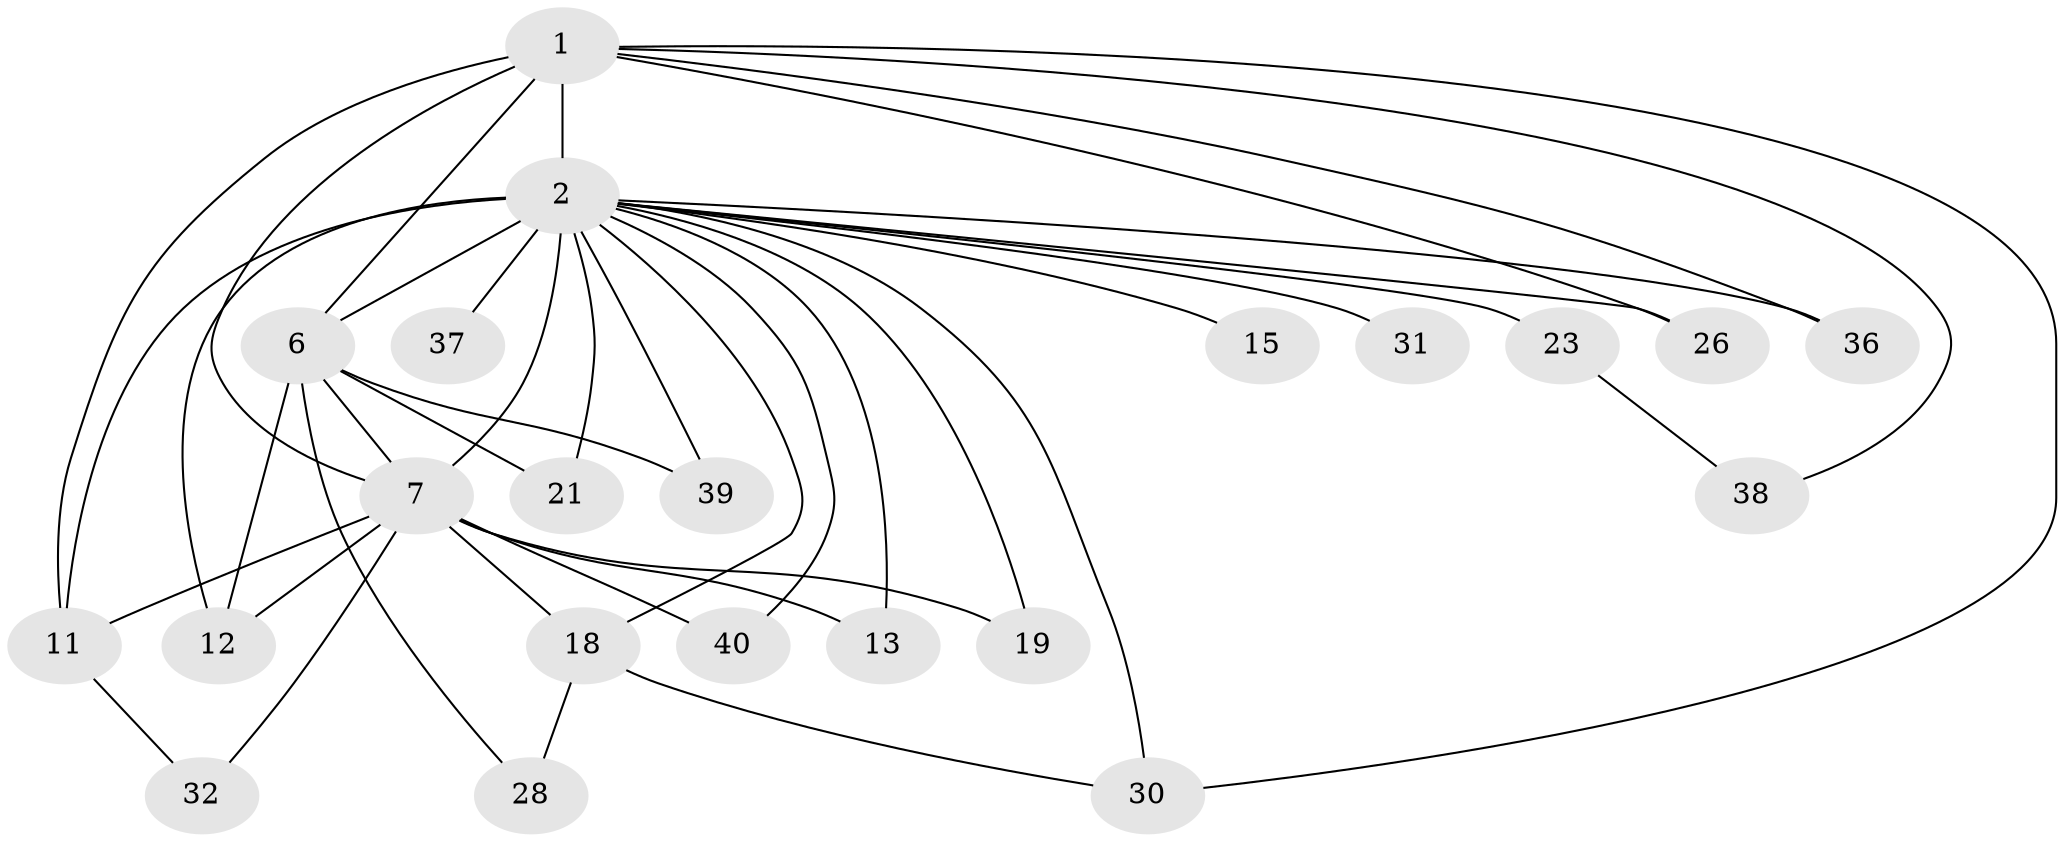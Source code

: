 // original degree distribution, {13: 0.05454545454545454, 16: 0.03636363636363636, 9: 0.01818181818181818, 17: 0.01818181818181818, 18: 0.01818181818181818, 14: 0.01818181818181818, 25: 0.01818181818181818, 6: 0.01818181818181818, 5: 0.05454545454545454, 3: 0.16363636363636364, 4: 0.03636363636363636, 2: 0.5454545454545454}
// Generated by graph-tools (version 1.1) at 2025/17/03/04/25 18:17:43]
// undirected, 22 vertices, 41 edges
graph export_dot {
graph [start="1"]
  node [color=gray90,style=filled];
  1 [super="+24"];
  2 [super="+9+22+51+46+33+5+3+4"];
  6 [super="+17"];
  7 [super="+8"];
  11 [super="+54+55+20"];
  12 [super="+50+43+44"];
  13 [super="+29"];
  15;
  18 [super="+25"];
  19;
  21;
  23;
  26;
  28;
  30;
  31;
  32;
  36;
  37;
  38;
  39;
  40;
  1 -- 2 [weight=6];
  1 -- 6 [weight=2];
  1 -- 7 [weight=2];
  1 -- 11;
  1 -- 30;
  1 -- 36;
  1 -- 38;
  1 -- 26 [weight=2];
  2 -- 6 [weight=8];
  2 -- 7 [weight=17];
  2 -- 15 [weight=2];
  2 -- 31 [weight=2];
  2 -- 40;
  2 -- 23 [weight=3];
  2 -- 11 [weight=4];
  2 -- 18 [weight=3];
  2 -- 12;
  2 -- 19;
  2 -- 21;
  2 -- 26;
  2 -- 30;
  2 -- 36;
  2 -- 37;
  2 -- 39;
  2 -- 13 [weight=2];
  6 -- 7 [weight=3];
  6 -- 21;
  6 -- 28;
  6 -- 39;
  6 -- 12;
  7 -- 12 [weight=3];
  7 -- 18;
  7 -- 40;
  7 -- 32;
  7 -- 11;
  7 -- 13;
  7 -- 19;
  11 -- 32;
  18 -- 28;
  18 -- 30;
  23 -- 38;
}
